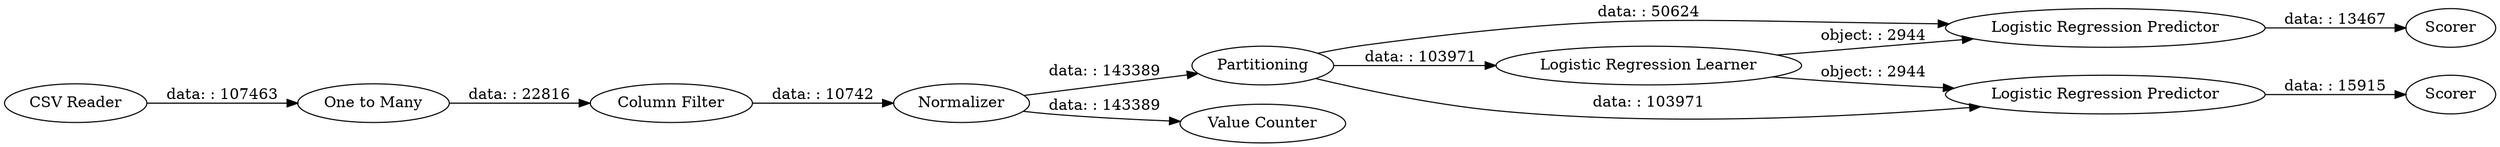 digraph {
	"-1097131177137503041_2" [label=Partitioning]
	"-1097131177137503041_5" [label="Logistic Regression Predictor"]
	"-1097131177137503041_3" [label=Normalizer]
	"-1097131177137503041_12" [label="Column Filter"]
	"-1097131177137503041_1" [label="CSV Reader"]
	"-1097131177137503041_13" [label="Value Counter"]
	"-1097131177137503041_11" [label=Scorer]
	"-1097131177137503041_10" [label="Logistic Regression Predictor"]
	"-1097131177137503041_9" [label=Scorer]
	"-1097131177137503041_8" [label="One to Many"]
	"-1097131177137503041_4" [label="Logistic Regression Learner"]
	"-1097131177137503041_2" -> "-1097131177137503041_5" [label="data: : 50624"]
	"-1097131177137503041_3" -> "-1097131177137503041_2" [label="data: : 143389"]
	"-1097131177137503041_3" -> "-1097131177137503041_13" [label="data: : 143389"]
	"-1097131177137503041_1" -> "-1097131177137503041_8" [label="data: : 107463"]
	"-1097131177137503041_5" -> "-1097131177137503041_9" [label="data: : 13467"]
	"-1097131177137503041_8" -> "-1097131177137503041_12" [label="data: : 22816"]
	"-1097131177137503041_12" -> "-1097131177137503041_3" [label="data: : 10742"]
	"-1097131177137503041_2" -> "-1097131177137503041_10" [label="data: : 103971"]
	"-1097131177137503041_10" -> "-1097131177137503041_11" [label="data: : 15915"]
	"-1097131177137503041_4" -> "-1097131177137503041_5" [label="object: : 2944"]
	"-1097131177137503041_4" -> "-1097131177137503041_10" [label="object: : 2944"]
	"-1097131177137503041_2" -> "-1097131177137503041_4" [label="data: : 103971"]
	rankdir=LR
}
